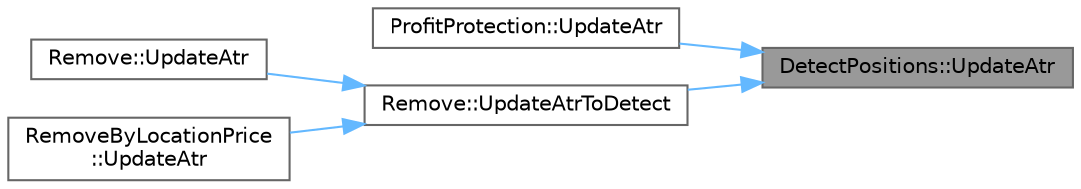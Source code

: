 digraph "DetectPositions::UpdateAtr"
{
 // LATEX_PDF_SIZE
  bgcolor="transparent";
  edge [fontname=Helvetica,fontsize=10,labelfontname=Helvetica,labelfontsize=10];
  node [fontname=Helvetica,fontsize=10,shape=box,height=0.2,width=0.4];
  rankdir="RL";
  Node1 [id="Node000001",label="DetectPositions::UpdateAtr",height=0.2,width=0.4,color="gray40", fillcolor="grey60", style="filled", fontcolor="black",tooltip="Updates the symbol and magic number for the position."];
  Node1 -> Node2 [id="edge1_Node000001_Node000002",dir="back",color="steelblue1",style="solid",tooltip=" "];
  Node2 [id="Node000002",label="ProfitProtection::UpdateAtr",height=0.2,width=0.4,color="grey40", fillcolor="white", style="filled",URL="$class_profit_protection.html#a26a97911b435fa865bd16ce71dd16266",tooltip="Updates the attributes of the ProfitProtection class."];
  Node1 -> Node3 [id="edge2_Node000001_Node000003",dir="back",color="steelblue1",style="solid",tooltip=" "];
  Node3 [id="Node000003",label="Remove::UpdateAtrToDetect",height=0.2,width=0.4,color="grey40", fillcolor="white", style="filled",URL="$class_remove.html#acba1e40f29c0b17b978b2a20dbee19c7",tooltip="Updates attributes for DetectOrders and DetectPositions objects."];
  Node3 -> Node4 [id="edge3_Node000003_Node000004",dir="back",color="steelblue1",style="solid",tooltip=" "];
  Node4 [id="Node000004",label="Remove::UpdateAtr",height=0.2,width=0.4,color="grey40", fillcolor="white", style="filled",URL="$class_remove.html#ac031056d9ae56b1ef75a9289e5ce9eed",tooltip="Updates attributes for the Remove class."];
  Node3 -> Node5 [id="edge4_Node000003_Node000005",dir="back",color="steelblue1",style="solid",tooltip=" "];
  Node5 [id="Node000005",label="RemoveByLocationPrice\l::UpdateAtr",height=0.2,width=0.4,color="grey40", fillcolor="white", style="filled",URL="$class_remove_by_location_price.html#a7174bc35b4ce3aacd102ec9e5b21beda",tooltip="Updates attributes for the RemoveByLocationPrice class."];
}
